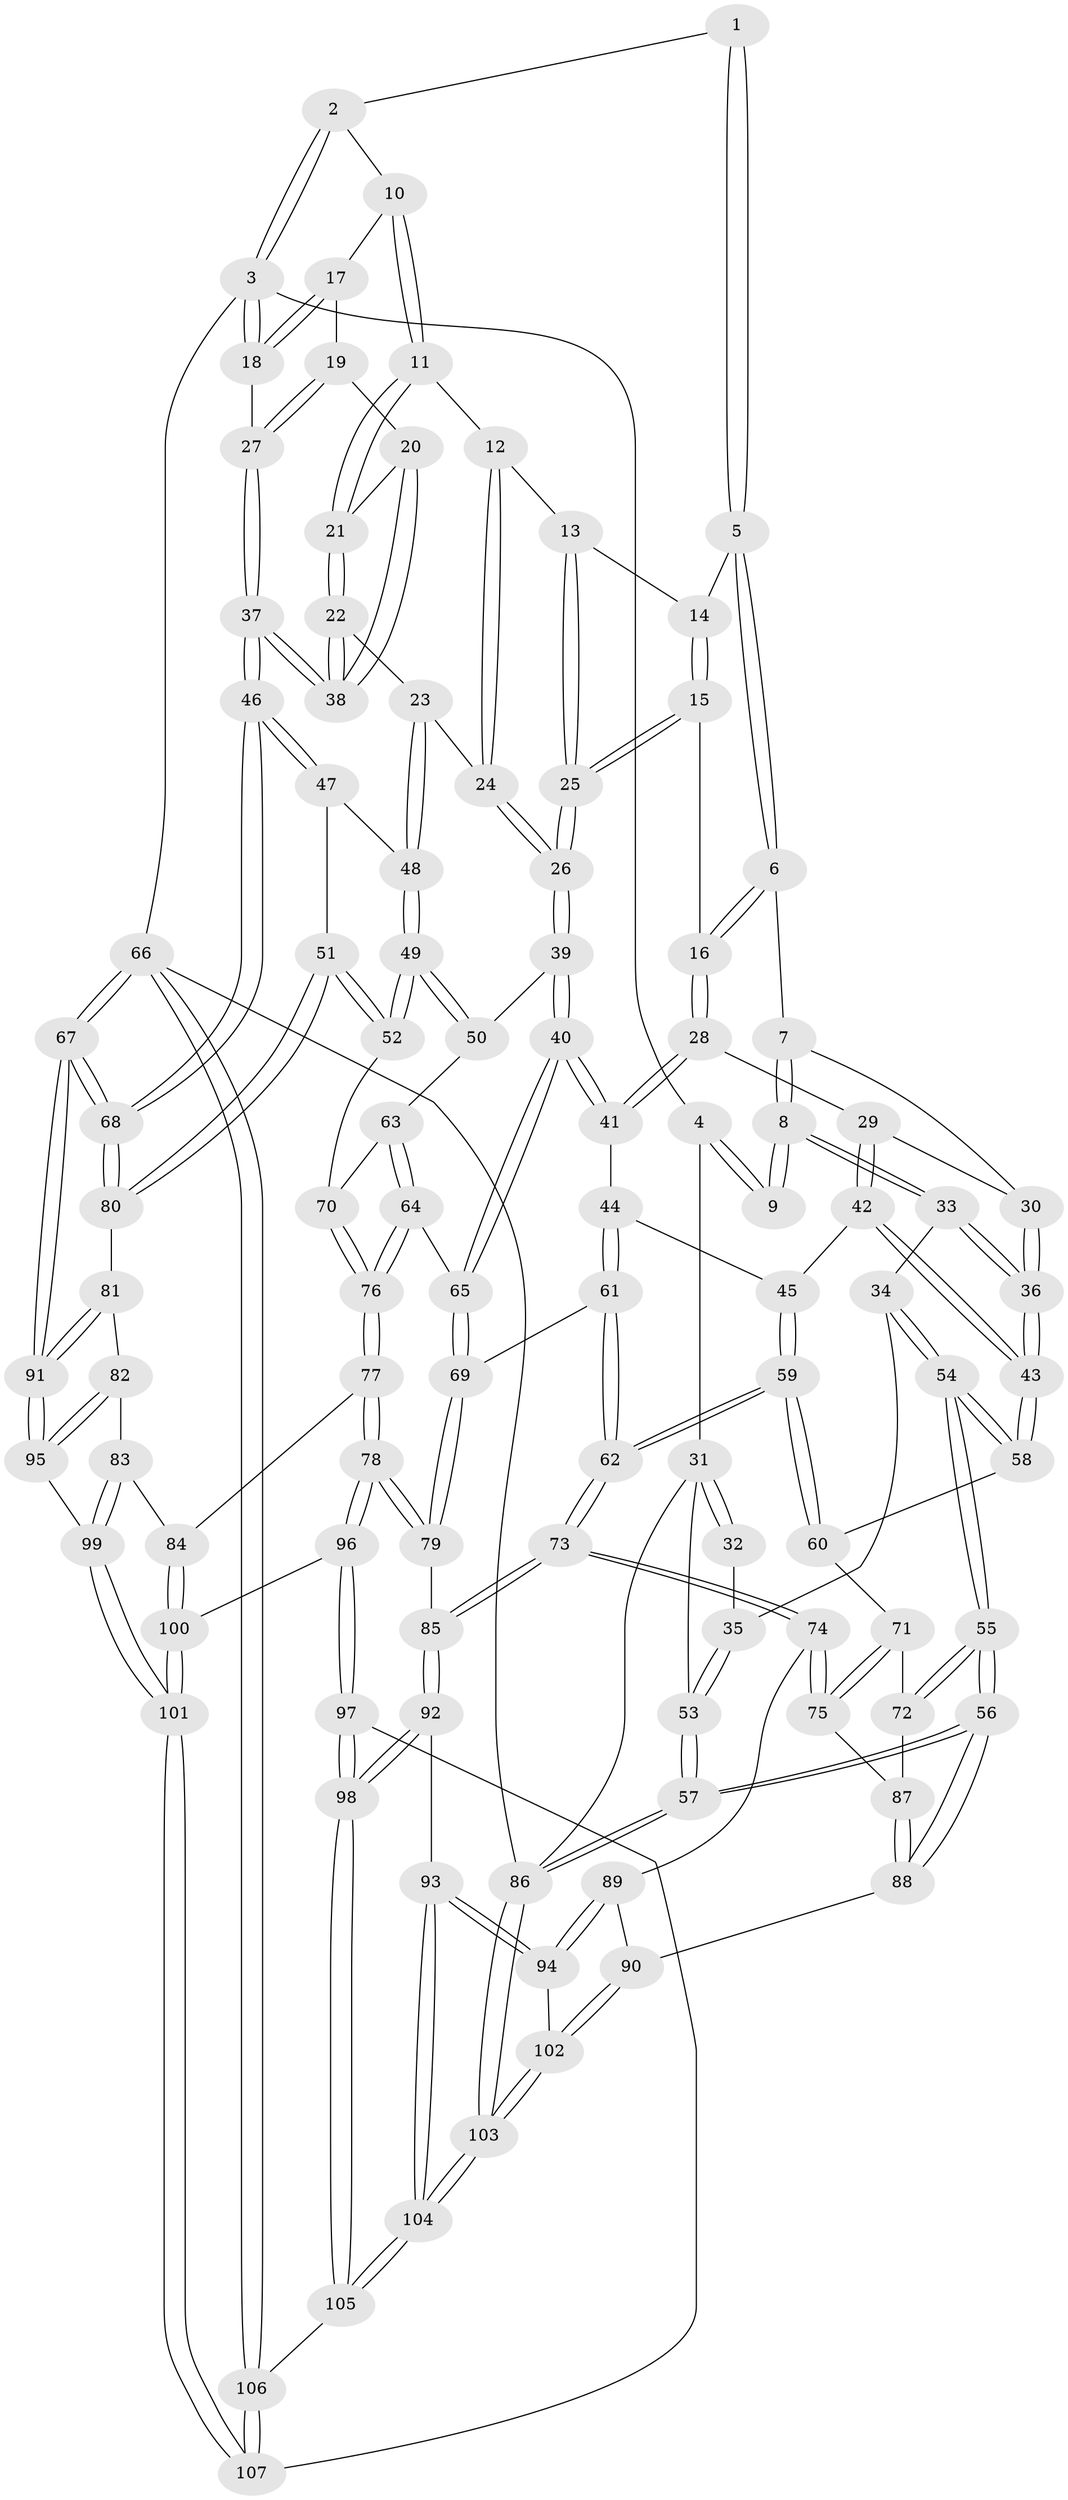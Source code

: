 // coarse degree distribution, {3: 0.10810810810810811, 4: 0.44594594594594594, 6: 0.13513513513513514, 5: 0.2972972972972973, 2: 0.013513513513513514}
// Generated by graph-tools (version 1.1) at 2025/52/02/27/25 19:52:36]
// undirected, 107 vertices, 264 edges
graph export_dot {
graph [start="1"]
  node [color=gray90,style=filled];
  1 [pos="+0.497046431494548+0"];
  2 [pos="+0.7350989692235922+0"];
  3 [pos="+1+0"];
  4 [pos="+0.214501435414777+0"];
  5 [pos="+0.5010084245477832+0"];
  6 [pos="+0.43176417753642754+0.12911199097756526"];
  7 [pos="+0.3383905647970872+0.18484208217615028"];
  8 [pos="+0.18833951778812194+0.20135820338782948"];
  9 [pos="+0.1525927792033093+0.1628615647471982"];
  10 [pos="+0.8064303684392495+0.11320547790044157"];
  11 [pos="+0.7960613284179363+0.13120486518942895"];
  12 [pos="+0.7750930302728136+0.1404161685908563"];
  13 [pos="+0.7090045477314101+0.1504112385023817"];
  14 [pos="+0.6247171004499513+0.09712554314542943"];
  15 [pos="+0.5905931908503789+0.23933893954691013"];
  16 [pos="+0.5026925963171359+0.2548530055162878"];
  17 [pos="+0.9339916930181626+0.08441534213797258"];
  18 [pos="+1+0"];
  19 [pos="+0.91721484661156+0.21000790377550338"];
  20 [pos="+0.8828632855284233+0.24640669743143184"];
  21 [pos="+0.8811182590228854+0.24699036176559067"];
  22 [pos="+0.8349556786428944+0.33548529281041223"];
  23 [pos="+0.834585114768487+0.3359292803724571"];
  24 [pos="+0.7670234054159378+0.3404162895999857"];
  25 [pos="+0.6736173485648201+0.27733678012906465"];
  26 [pos="+0.7087894093808388+0.3576662213815166"];
  27 [pos="+1+0.11123362235642495"];
  28 [pos="+0.49342560246098105+0.32326156772303183"];
  29 [pos="+0.41334657691291615+0.3373979578261939"];
  30 [pos="+0.36056787771196985+0.28144728860571794"];
  31 [pos="+0+0.16099907625887286"];
  32 [pos="+0.019530074715184757+0.17434470032245514"];
  33 [pos="+0.1885028617611824+0.36184452297264114"];
  34 [pos="+0.15827332991069712+0.38111819455720997"];
  35 [pos="+0.06558648046010045+0.39777119323504107"];
  36 [pos="+0.25391526164619305+0.3996572149771559"];
  37 [pos="+1+0.3496872617264553"];
  38 [pos="+1+0.3259082926826675"];
  39 [pos="+0.6874792071429782+0.3902263892717566"];
  40 [pos="+0.6089145386653334+0.4525883296541065"];
  41 [pos="+0.550912647066255+0.4162298073213682"];
  42 [pos="+0.33291538975802+0.42602806987329944"];
  43 [pos="+0.2845621668279877+0.42668914089550003"];
  44 [pos="+0.4211443678576199+0.4581255130953928"];
  45 [pos="+0.3797561771318192+0.4541772961547354"];
  46 [pos="+1+0.4409068195562959"];
  47 [pos="+0.9354788342925593+0.4101293119020055"];
  48 [pos="+0.8741106978823745+0.395619746712434"];
  49 [pos="+0.855530096576669+0.501556010547417"];
  50 [pos="+0.799024052122834+0.49037470375745834"];
  51 [pos="+0.9030370702715561+0.5730526256056393"];
  52 [pos="+0.8960986853402585+0.5699173178085124"];
  53 [pos="+0+0.47029833780641866"];
  54 [pos="+0.1348489555690237+0.6039471454605153"];
  55 [pos="+0.1291504776682909+0.6152043697151904"];
  56 [pos="+0.0011186636840817285+0.690030395142148"];
  57 [pos="+0+0.7061693244079912"];
  58 [pos="+0.27669593350730726+0.493004960292349"];
  59 [pos="+0.39098076206472987+0.5805388728506935"];
  60 [pos="+0.3102544039756845+0.5722736270583572"];
  61 [pos="+0.4717890899661745+0.5970174545526078"];
  62 [pos="+0.4397451470757776+0.6135590260478517"];
  63 [pos="+0.7677596494117411+0.5278290249301671"];
  64 [pos="+0.6326499882609142+0.5486487864686557"];
  65 [pos="+0.6078197737147415+0.5241367403698423"];
  66 [pos="+1+1"];
  67 [pos="+1+0.932271236325231"];
  68 [pos="+1+0.5533689345265892"];
  69 [pos="+0.5303704815225035+0.5836440192898071"];
  70 [pos="+0.802790532698115+0.6000785619856822"];
  71 [pos="+0.30205489834600463+0.5859389907758746"];
  72 [pos="+0.1693151340287909+0.6233707535203807"];
  73 [pos="+0.4052318408369028+0.7092425732891534"];
  74 [pos="+0.3520764683622204+0.7137108485726492"];
  75 [pos="+0.30311635208339455+0.6809722193230333"];
  76 [pos="+0.7108098068911687+0.6608111967246846"];
  77 [pos="+0.714539150490029+0.7289596927362383"];
  78 [pos="+0.6327587382008661+0.7794207449206458"];
  79 [pos="+0.5588964089310735+0.7346957160200489"];
  80 [pos="+0.9378493534126392+0.5914502011438566"];
  81 [pos="+0.8975126777590038+0.6874411975750041"];
  82 [pos="+0.7887792812054548+0.7449431288614609"];
  83 [pos="+0.7581741623544342+0.7488235103772053"];
  84 [pos="+0.7434586566600538+0.7454110710948036"];
  85 [pos="+0.4356189011133876+0.7490346251040609"];
  86 [pos="+0+1"];
  87 [pos="+0.26943399222120334+0.6833857513425231"];
  88 [pos="+0.19723755521873296+0.7879628490430927"];
  89 [pos="+0.325675050830015+0.7513706115049785"];
  90 [pos="+0.21859225996629408+0.811126931953248"];
  91 [pos="+0.9919129449610612+0.8565630201469326"];
  92 [pos="+0.43917878684706413+0.8524277985696485"];
  93 [pos="+0.37573837123405085+0.8708106440460094"];
  94 [pos="+0.33901554681094476+0.850197800881649"];
  95 [pos="+0.9858479395691057+0.8573147541747215"];
  96 [pos="+0.5879109596186706+0.9022954503361983"];
  97 [pos="+0.5590753664601019+0.9440670484950843"];
  98 [pos="+0.5561945681955671+0.9466961771575"];
  99 [pos="+0.8580415692692009+0.9067555040608958"];
  100 [pos="+0.7482056871863693+0.8960860111674595"];
  101 [pos="+0.8113056681172083+0.9597559528682271"];
  102 [pos="+0.2293655117547556+0.846764813881386"];
  103 [pos="+0.12422474716609824+1"];
  104 [pos="+0.14457553085890762+1"];
  105 [pos="+0.5072107958300257+1"];
  106 [pos="+0.8435376597463509+1"];
  107 [pos="+0.8069840713008746+0.9781389408079448"];
  1 -- 2;
  1 -- 5;
  1 -- 5;
  2 -- 3;
  2 -- 3;
  2 -- 10;
  3 -- 4;
  3 -- 18;
  3 -- 18;
  3 -- 66;
  4 -- 9;
  4 -- 9;
  4 -- 31;
  5 -- 6;
  5 -- 6;
  5 -- 14;
  6 -- 7;
  6 -- 16;
  6 -- 16;
  7 -- 8;
  7 -- 8;
  7 -- 30;
  8 -- 9;
  8 -- 9;
  8 -- 33;
  8 -- 33;
  10 -- 11;
  10 -- 11;
  10 -- 17;
  11 -- 12;
  11 -- 21;
  11 -- 21;
  12 -- 13;
  12 -- 24;
  12 -- 24;
  13 -- 14;
  13 -- 25;
  13 -- 25;
  14 -- 15;
  14 -- 15;
  15 -- 16;
  15 -- 25;
  15 -- 25;
  16 -- 28;
  16 -- 28;
  17 -- 18;
  17 -- 18;
  17 -- 19;
  18 -- 27;
  19 -- 20;
  19 -- 27;
  19 -- 27;
  20 -- 21;
  20 -- 38;
  20 -- 38;
  21 -- 22;
  21 -- 22;
  22 -- 23;
  22 -- 38;
  22 -- 38;
  23 -- 24;
  23 -- 48;
  23 -- 48;
  24 -- 26;
  24 -- 26;
  25 -- 26;
  25 -- 26;
  26 -- 39;
  26 -- 39;
  27 -- 37;
  27 -- 37;
  28 -- 29;
  28 -- 41;
  28 -- 41;
  29 -- 30;
  29 -- 42;
  29 -- 42;
  30 -- 36;
  30 -- 36;
  31 -- 32;
  31 -- 32;
  31 -- 53;
  31 -- 86;
  32 -- 35;
  33 -- 34;
  33 -- 36;
  33 -- 36;
  34 -- 35;
  34 -- 54;
  34 -- 54;
  35 -- 53;
  35 -- 53;
  36 -- 43;
  36 -- 43;
  37 -- 38;
  37 -- 38;
  37 -- 46;
  37 -- 46;
  39 -- 40;
  39 -- 40;
  39 -- 50;
  40 -- 41;
  40 -- 41;
  40 -- 65;
  40 -- 65;
  41 -- 44;
  42 -- 43;
  42 -- 43;
  42 -- 45;
  43 -- 58;
  43 -- 58;
  44 -- 45;
  44 -- 61;
  44 -- 61;
  45 -- 59;
  45 -- 59;
  46 -- 47;
  46 -- 47;
  46 -- 68;
  46 -- 68;
  47 -- 48;
  47 -- 51;
  48 -- 49;
  48 -- 49;
  49 -- 50;
  49 -- 50;
  49 -- 52;
  49 -- 52;
  50 -- 63;
  51 -- 52;
  51 -- 52;
  51 -- 80;
  51 -- 80;
  52 -- 70;
  53 -- 57;
  53 -- 57;
  54 -- 55;
  54 -- 55;
  54 -- 58;
  54 -- 58;
  55 -- 56;
  55 -- 56;
  55 -- 72;
  55 -- 72;
  56 -- 57;
  56 -- 57;
  56 -- 88;
  56 -- 88;
  57 -- 86;
  57 -- 86;
  58 -- 60;
  59 -- 60;
  59 -- 60;
  59 -- 62;
  59 -- 62;
  60 -- 71;
  61 -- 62;
  61 -- 62;
  61 -- 69;
  62 -- 73;
  62 -- 73;
  63 -- 64;
  63 -- 64;
  63 -- 70;
  64 -- 65;
  64 -- 76;
  64 -- 76;
  65 -- 69;
  65 -- 69;
  66 -- 67;
  66 -- 67;
  66 -- 106;
  66 -- 106;
  66 -- 86;
  67 -- 68;
  67 -- 68;
  67 -- 91;
  67 -- 91;
  68 -- 80;
  68 -- 80;
  69 -- 79;
  69 -- 79;
  70 -- 76;
  70 -- 76;
  71 -- 72;
  71 -- 75;
  71 -- 75;
  72 -- 87;
  73 -- 74;
  73 -- 74;
  73 -- 85;
  73 -- 85;
  74 -- 75;
  74 -- 75;
  74 -- 89;
  75 -- 87;
  76 -- 77;
  76 -- 77;
  77 -- 78;
  77 -- 78;
  77 -- 84;
  78 -- 79;
  78 -- 79;
  78 -- 96;
  78 -- 96;
  79 -- 85;
  80 -- 81;
  81 -- 82;
  81 -- 91;
  81 -- 91;
  82 -- 83;
  82 -- 95;
  82 -- 95;
  83 -- 84;
  83 -- 99;
  83 -- 99;
  84 -- 100;
  84 -- 100;
  85 -- 92;
  85 -- 92;
  86 -- 103;
  86 -- 103;
  87 -- 88;
  87 -- 88;
  88 -- 90;
  89 -- 90;
  89 -- 94;
  89 -- 94;
  90 -- 102;
  90 -- 102;
  91 -- 95;
  91 -- 95;
  92 -- 93;
  92 -- 98;
  92 -- 98;
  93 -- 94;
  93 -- 94;
  93 -- 104;
  93 -- 104;
  94 -- 102;
  95 -- 99;
  96 -- 97;
  96 -- 97;
  96 -- 100;
  97 -- 98;
  97 -- 98;
  97 -- 107;
  98 -- 105;
  98 -- 105;
  99 -- 101;
  99 -- 101;
  100 -- 101;
  100 -- 101;
  101 -- 107;
  101 -- 107;
  102 -- 103;
  102 -- 103;
  103 -- 104;
  103 -- 104;
  104 -- 105;
  104 -- 105;
  105 -- 106;
  106 -- 107;
  106 -- 107;
}
